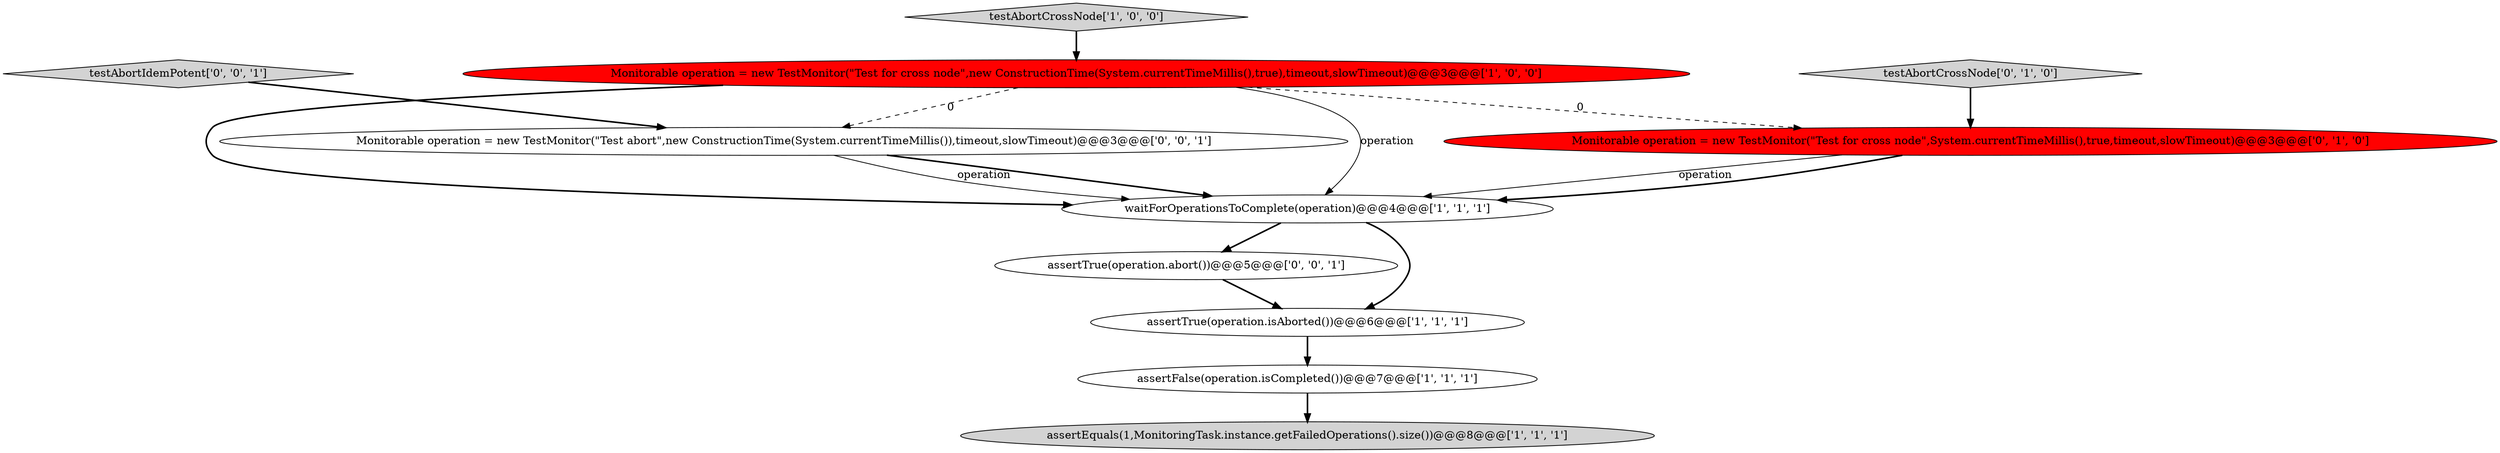digraph {
0 [style = filled, label = "assertTrue(operation.isAborted())@@@6@@@['1', '1', '1']", fillcolor = white, shape = ellipse image = "AAA0AAABBB1BBB"];
10 [style = filled, label = "assertTrue(operation.abort())@@@5@@@['0', '0', '1']", fillcolor = white, shape = ellipse image = "AAA0AAABBB3BBB"];
1 [style = filled, label = "Monitorable operation = new TestMonitor(\"Test for cross node\",new ConstructionTime(System.currentTimeMillis(),true),timeout,slowTimeout)@@@3@@@['1', '0', '0']", fillcolor = red, shape = ellipse image = "AAA1AAABBB1BBB"];
8 [style = filled, label = "Monitorable operation = new TestMonitor(\"Test abort\",new ConstructionTime(System.currentTimeMillis()),timeout,slowTimeout)@@@3@@@['0', '0', '1']", fillcolor = white, shape = ellipse image = "AAA0AAABBB3BBB"];
4 [style = filled, label = "assertEquals(1,MonitoringTask.instance.getFailedOperations().size())@@@8@@@['1', '1', '1']", fillcolor = lightgray, shape = ellipse image = "AAA0AAABBB1BBB"];
3 [style = filled, label = "waitForOperationsToComplete(operation)@@@4@@@['1', '1', '1']", fillcolor = white, shape = ellipse image = "AAA0AAABBB1BBB"];
6 [style = filled, label = "testAbortCrossNode['0', '1', '0']", fillcolor = lightgray, shape = diamond image = "AAA0AAABBB2BBB"];
2 [style = filled, label = "assertFalse(operation.isCompleted())@@@7@@@['1', '1', '1']", fillcolor = white, shape = ellipse image = "AAA0AAABBB1BBB"];
7 [style = filled, label = "Monitorable operation = new TestMonitor(\"Test for cross node\",System.currentTimeMillis(),true,timeout,slowTimeout)@@@3@@@['0', '1', '0']", fillcolor = red, shape = ellipse image = "AAA1AAABBB2BBB"];
9 [style = filled, label = "testAbortIdemPotent['0', '0', '1']", fillcolor = lightgray, shape = diamond image = "AAA0AAABBB3BBB"];
5 [style = filled, label = "testAbortCrossNode['1', '0', '0']", fillcolor = lightgray, shape = diamond image = "AAA0AAABBB1BBB"];
1->3 [style = bold, label=""];
7->3 [style = solid, label="operation"];
3->10 [style = bold, label=""];
5->1 [style = bold, label=""];
10->0 [style = bold, label=""];
1->8 [style = dashed, label="0"];
1->3 [style = solid, label="operation"];
1->7 [style = dashed, label="0"];
6->7 [style = bold, label=""];
9->8 [style = bold, label=""];
2->4 [style = bold, label=""];
7->3 [style = bold, label=""];
3->0 [style = bold, label=""];
0->2 [style = bold, label=""];
8->3 [style = bold, label=""];
8->3 [style = solid, label="operation"];
}

